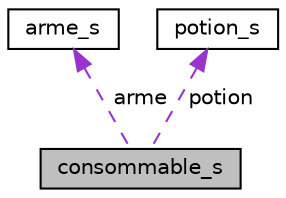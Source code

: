 digraph "consommable_s"
{
 // LATEX_PDF_SIZE
  edge [fontname="Helvetica",fontsize="10",labelfontname="Helvetica",labelfontsize="10"];
  node [fontname="Helvetica",fontsize="10",shape=record];
  Node1 [label="consommable_s",height=0.2,width=0.4,color="black", fillcolor="grey75", style="filled", fontcolor="black",tooltip=" "];
  Node2 -> Node1 [dir="back",color="darkorchid3",fontsize="10",style="dashed",label=" arme" ,fontname="Helvetica"];
  Node2 [label="arme_s",height=0.2,width=0.4,color="black", fillcolor="white", style="filled",URL="$structarme__s.html",tooltip="Stucture de la configuration d'une arme, possédant un tag, ainsi qu'un nom et une description...."];
  Node3 -> Node1 [dir="back",color="darkorchid3",fontsize="10",style="dashed",label=" potion" ,fontname="Helvetica"];
  Node3 [label="potion_s",height=0.2,width=0.4,color="black", fillcolor="white", style="filled",URL="$structpotion__s.html",tooltip=" "];
}
